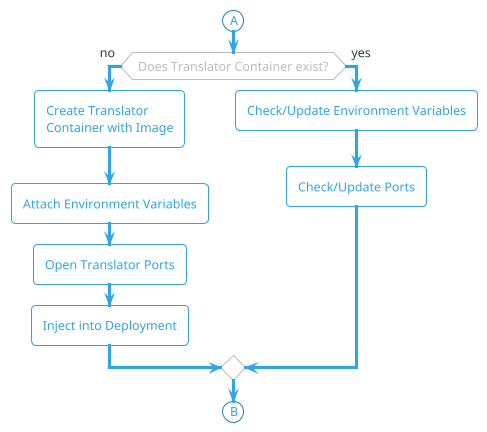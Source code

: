 @startuml
!theme cerulean-outline

(A)

if (Does Translator Container exist?) then (no)
    :Create Translator
    Container with Image;
    :Attach Environment Variables;
    :Open Translator Ports;
    :Inject into Deployment;
else (yes)
    :Check/Update Environment Variables;
    :Check/Update Ports;
endif

(B)

@enduml
